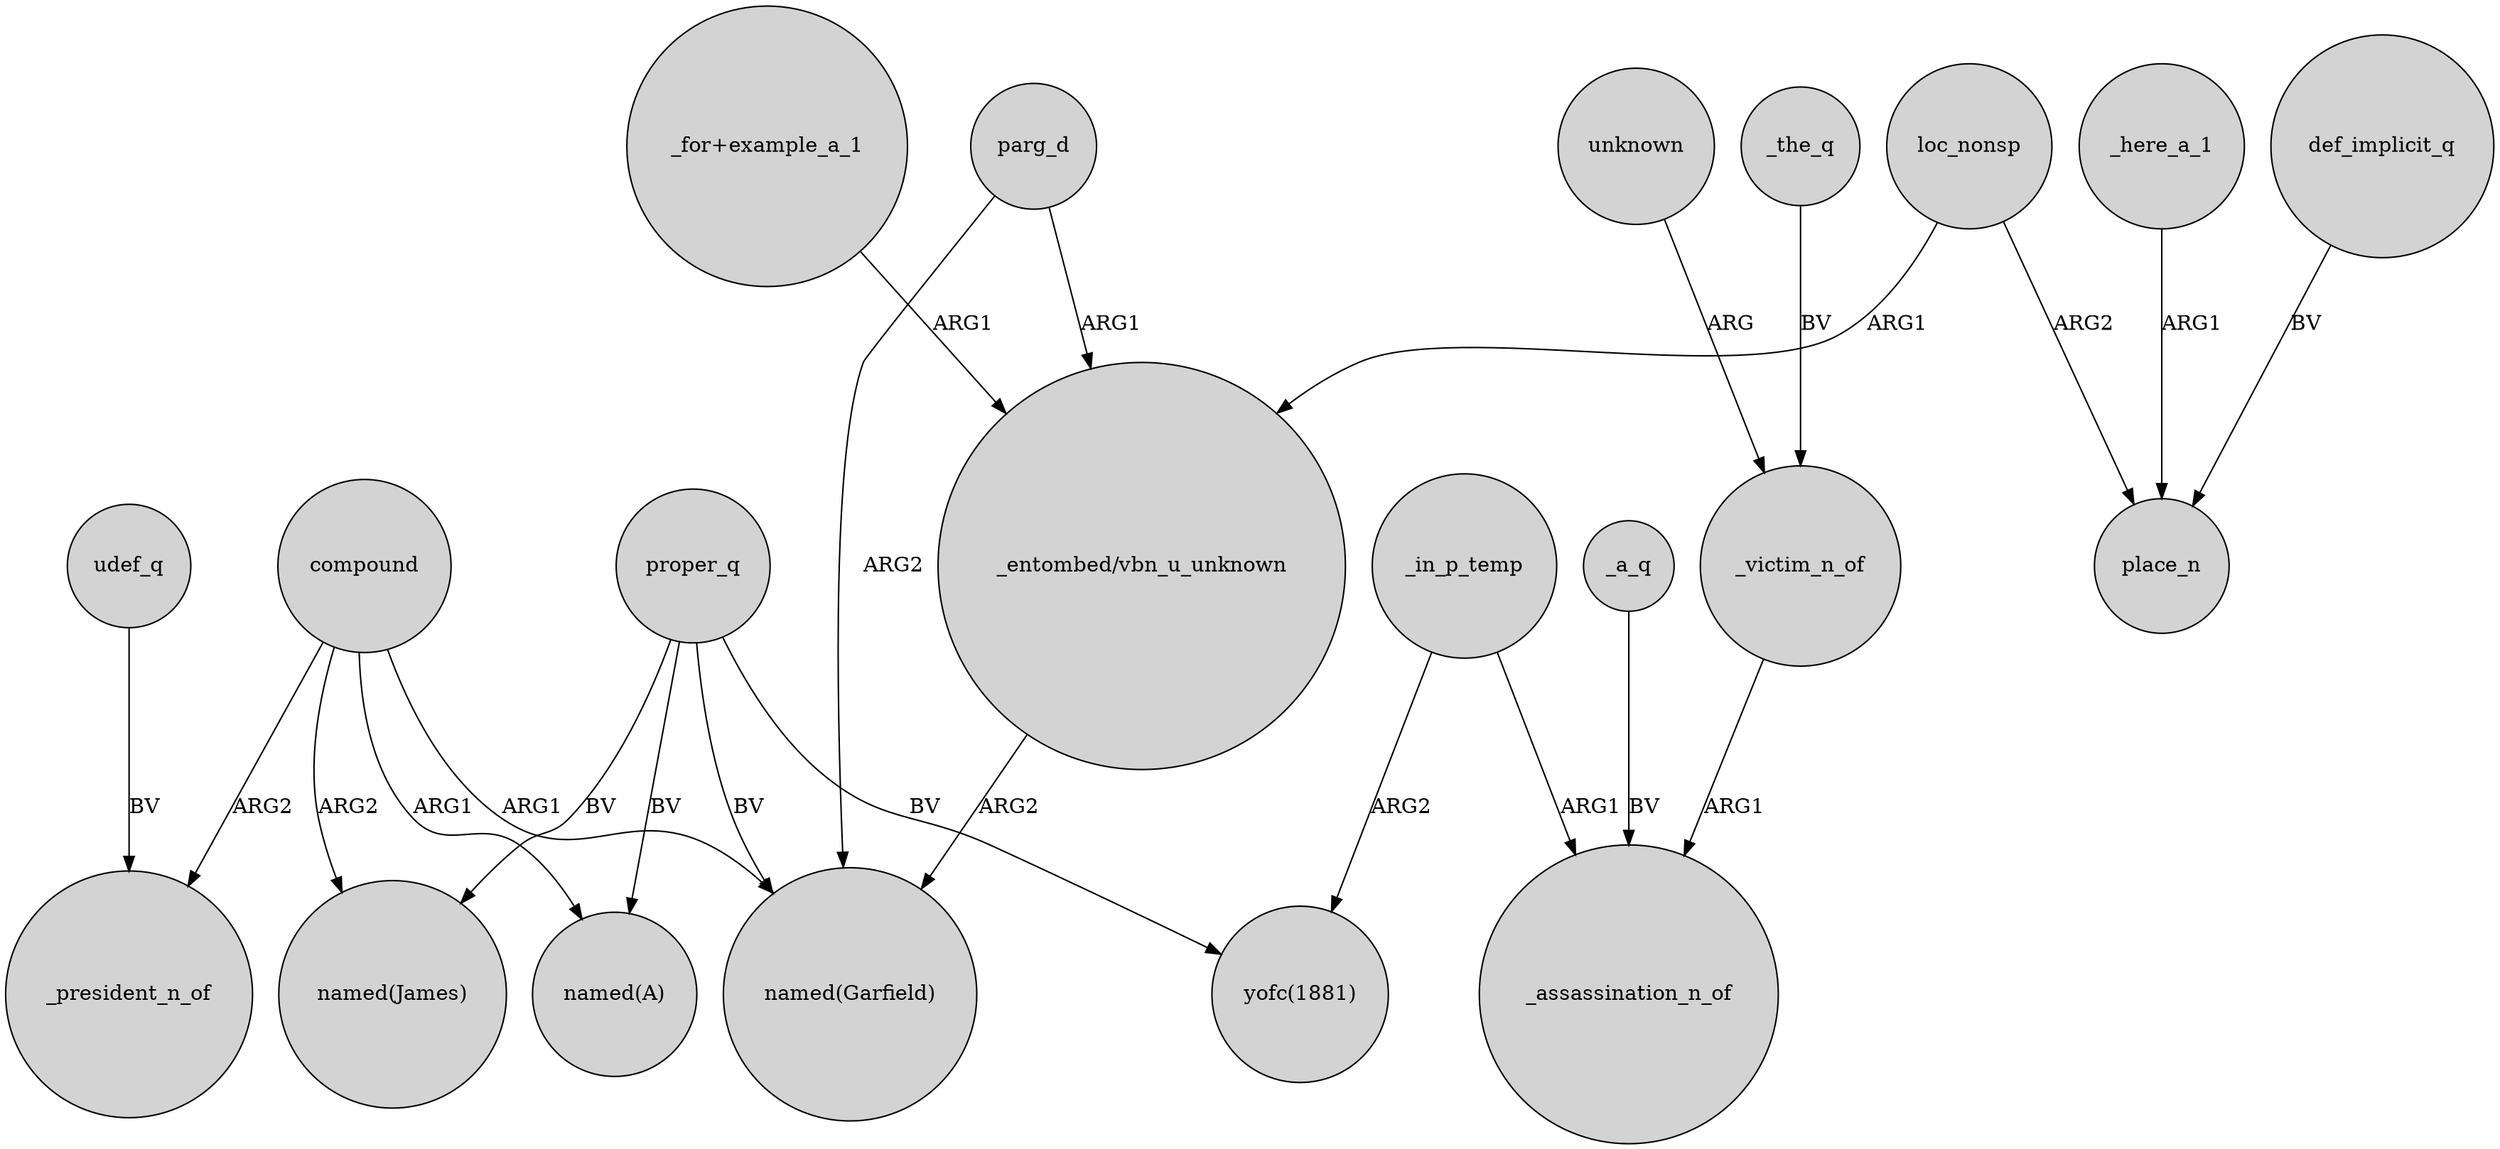 digraph {
	node [shape=circle style=filled]
	compound -> _president_n_of [label=ARG2]
	_here_a_1 -> place_n [label=ARG1]
	loc_nonsp -> "_entombed/vbn_u_unknown" [label=ARG1]
	compound -> "named(James)" [label=ARG2]
	parg_d -> "_entombed/vbn_u_unknown" [label=ARG1]
	_a_q -> _assassination_n_of [label=BV]
	_the_q -> _victim_n_of [label=BV]
	def_implicit_q -> place_n [label=BV]
	compound -> "named(A)" [label=ARG1]
	_in_p_temp -> _assassination_n_of [label=ARG1]
	_in_p_temp -> "yofc(1881)" [label=ARG2]
	proper_q -> "yofc(1881)" [label=BV]
	compound -> "named(Garfield)" [label=ARG1]
	unknown -> _victim_n_of [label=ARG]
	udef_q -> _president_n_of [label=BV]
	"_for+example_a_1" -> "_entombed/vbn_u_unknown" [label=ARG1]
	proper_q -> "named(James)" [label=BV]
	loc_nonsp -> place_n [label=ARG2]
	proper_q -> "named(Garfield)" [label=BV]
	"_entombed/vbn_u_unknown" -> "named(Garfield)" [label=ARG2]
	parg_d -> "named(Garfield)" [label=ARG2]
	_victim_n_of -> _assassination_n_of [label=ARG1]
	proper_q -> "named(A)" [label=BV]
}

